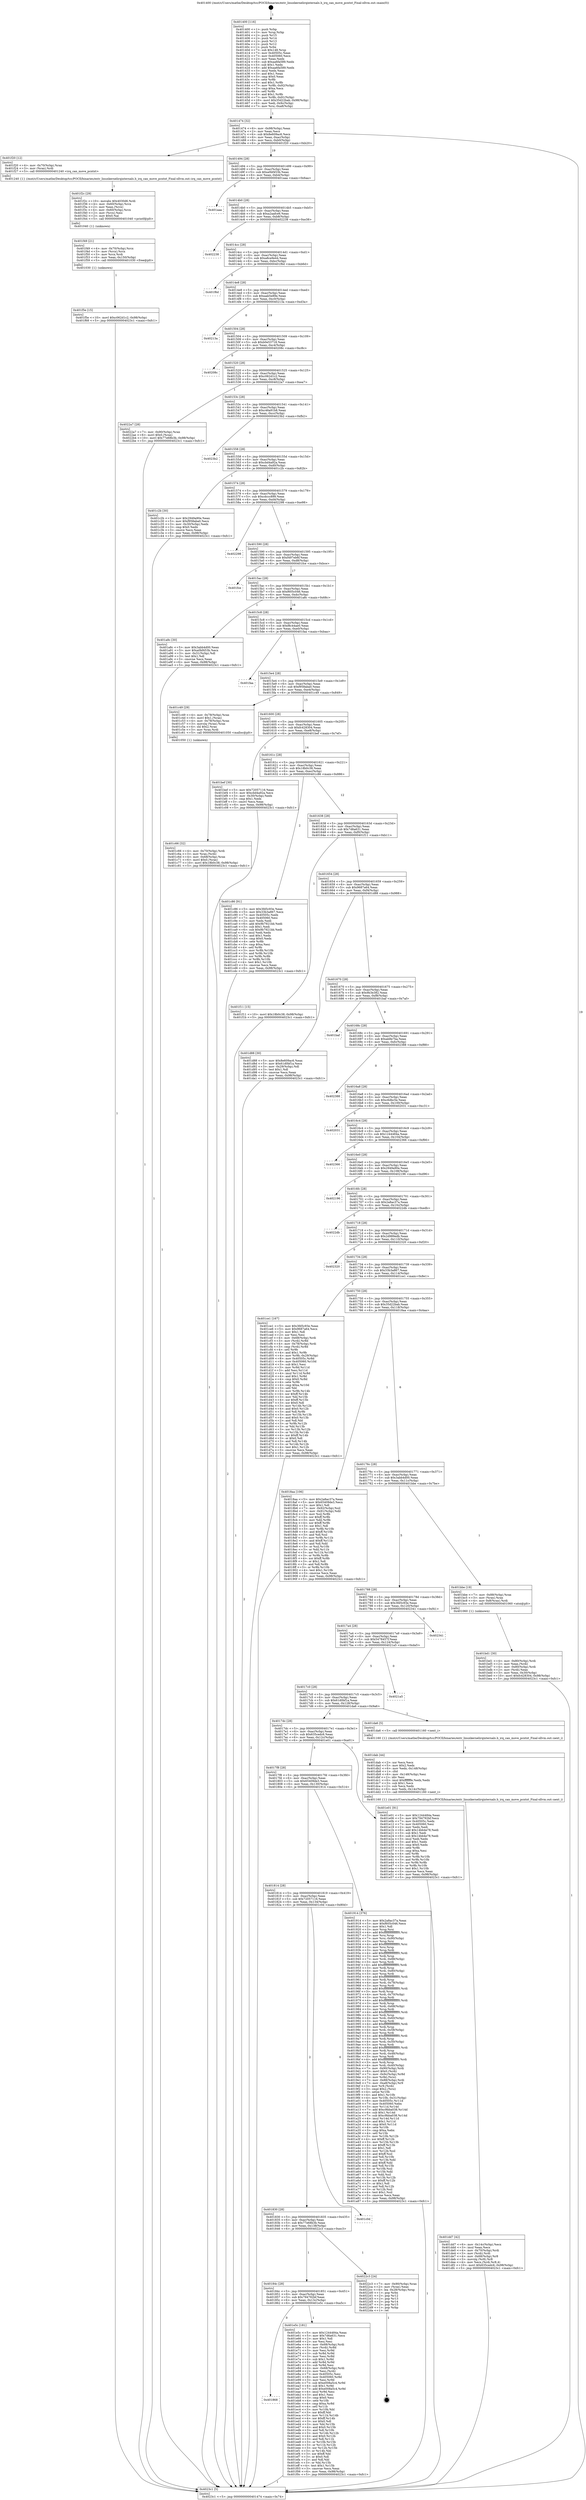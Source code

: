 digraph "0x401400" {
  label = "0x401400 (/mnt/c/Users/mathe/Desktop/tcc/POCII/binaries/extr_linuxkernelirqinternals.h_irq_can_move_pcntxt_Final-ollvm.out::main(0))"
  labelloc = "t"
  node[shape=record]

  Entry [label="",width=0.3,height=0.3,shape=circle,fillcolor=black,style=filled]
  "0x401474" [label="{
     0x401474 [32]\l
     | [instrs]\l
     &nbsp;&nbsp;0x401474 \<+6\>: mov -0x98(%rbp),%eax\l
     &nbsp;&nbsp;0x40147a \<+2\>: mov %eax,%ecx\l
     &nbsp;&nbsp;0x40147c \<+6\>: sub $0x8e609ac6,%ecx\l
     &nbsp;&nbsp;0x401482 \<+6\>: mov %eax,-0xac(%rbp)\l
     &nbsp;&nbsp;0x401488 \<+6\>: mov %ecx,-0xb0(%rbp)\l
     &nbsp;&nbsp;0x40148e \<+6\>: je 0000000000401f20 \<main+0xb20\>\l
  }"]
  "0x401f20" [label="{
     0x401f20 [12]\l
     | [instrs]\l
     &nbsp;&nbsp;0x401f20 \<+4\>: mov -0x70(%rbp),%rax\l
     &nbsp;&nbsp;0x401f24 \<+3\>: mov (%rax),%rdi\l
     &nbsp;&nbsp;0x401f27 \<+5\>: call 0000000000401240 \<irq_can_move_pcntxt\>\l
     | [calls]\l
     &nbsp;&nbsp;0x401240 \{1\} (/mnt/c/Users/mathe/Desktop/tcc/POCII/binaries/extr_linuxkernelirqinternals.h_irq_can_move_pcntxt_Final-ollvm.out::irq_can_move_pcntxt)\l
  }"]
  "0x401494" [label="{
     0x401494 [28]\l
     | [instrs]\l
     &nbsp;&nbsp;0x401494 \<+5\>: jmp 0000000000401499 \<main+0x99\>\l
     &nbsp;&nbsp;0x401499 \<+6\>: mov -0xac(%rbp),%eax\l
     &nbsp;&nbsp;0x40149f \<+5\>: sub $0xa0bf453b,%eax\l
     &nbsp;&nbsp;0x4014a4 \<+6\>: mov %eax,-0xb4(%rbp)\l
     &nbsp;&nbsp;0x4014aa \<+6\>: je 0000000000401aaa \<main+0x6aa\>\l
  }"]
  Exit [label="",width=0.3,height=0.3,shape=circle,fillcolor=black,style=filled,peripheries=2]
  "0x401aaa" [label="{
     0x401aaa\l
  }", style=dashed]
  "0x4014b0" [label="{
     0x4014b0 [28]\l
     | [instrs]\l
     &nbsp;&nbsp;0x4014b0 \<+5\>: jmp 00000000004014b5 \<main+0xb5\>\l
     &nbsp;&nbsp;0x4014b5 \<+6\>: mov -0xac(%rbp),%eax\l
     &nbsp;&nbsp;0x4014bb \<+5\>: sub $0xa2aafce6,%eax\l
     &nbsp;&nbsp;0x4014c0 \<+6\>: mov %eax,-0xb8(%rbp)\l
     &nbsp;&nbsp;0x4014c6 \<+6\>: je 0000000000402238 \<main+0xe38\>\l
  }"]
  "0x401f5e" [label="{
     0x401f5e [15]\l
     | [instrs]\l
     &nbsp;&nbsp;0x401f5e \<+10\>: movl $0xc062d1c2,-0x98(%rbp)\l
     &nbsp;&nbsp;0x401f68 \<+5\>: jmp 00000000004023c1 \<main+0xfc1\>\l
  }"]
  "0x402238" [label="{
     0x402238\l
  }", style=dashed]
  "0x4014cc" [label="{
     0x4014cc [28]\l
     | [instrs]\l
     &nbsp;&nbsp;0x4014cc \<+5\>: jmp 00000000004014d1 \<main+0xd1\>\l
     &nbsp;&nbsp;0x4014d1 \<+6\>: mov -0xac(%rbp),%eax\l
     &nbsp;&nbsp;0x4014d7 \<+5\>: sub $0xa8ce9e44,%eax\l
     &nbsp;&nbsp;0x4014dc \<+6\>: mov %eax,-0xbc(%rbp)\l
     &nbsp;&nbsp;0x4014e2 \<+6\>: je 0000000000401f6d \<main+0xb6d\>\l
  }"]
  "0x401f49" [label="{
     0x401f49 [21]\l
     | [instrs]\l
     &nbsp;&nbsp;0x401f49 \<+4\>: mov -0x70(%rbp),%rcx\l
     &nbsp;&nbsp;0x401f4d \<+3\>: mov (%rcx),%rcx\l
     &nbsp;&nbsp;0x401f50 \<+3\>: mov %rcx,%rdi\l
     &nbsp;&nbsp;0x401f53 \<+6\>: mov %eax,-0x150(%rbp)\l
     &nbsp;&nbsp;0x401f59 \<+5\>: call 0000000000401030 \<free@plt\>\l
     | [calls]\l
     &nbsp;&nbsp;0x401030 \{1\} (unknown)\l
  }"]
  "0x401f6d" [label="{
     0x401f6d\l
  }", style=dashed]
  "0x4014e8" [label="{
     0x4014e8 [28]\l
     | [instrs]\l
     &nbsp;&nbsp;0x4014e8 \<+5\>: jmp 00000000004014ed \<main+0xed\>\l
     &nbsp;&nbsp;0x4014ed \<+6\>: mov -0xac(%rbp),%eax\l
     &nbsp;&nbsp;0x4014f3 \<+5\>: sub $0xaab5e89e,%eax\l
     &nbsp;&nbsp;0x4014f8 \<+6\>: mov %eax,-0xc0(%rbp)\l
     &nbsp;&nbsp;0x4014fe \<+6\>: je 000000000040213a \<main+0xd3a\>\l
  }"]
  "0x401f2c" [label="{
     0x401f2c [29]\l
     | [instrs]\l
     &nbsp;&nbsp;0x401f2c \<+10\>: movabs $0x4030d6,%rdi\l
     &nbsp;&nbsp;0x401f36 \<+4\>: mov -0x60(%rbp),%rcx\l
     &nbsp;&nbsp;0x401f3a \<+2\>: mov %eax,(%rcx)\l
     &nbsp;&nbsp;0x401f3c \<+4\>: mov -0x60(%rbp),%rcx\l
     &nbsp;&nbsp;0x401f40 \<+2\>: mov (%rcx),%esi\l
     &nbsp;&nbsp;0x401f42 \<+2\>: mov $0x0,%al\l
     &nbsp;&nbsp;0x401f44 \<+5\>: call 0000000000401040 \<printf@plt\>\l
     | [calls]\l
     &nbsp;&nbsp;0x401040 \{1\} (unknown)\l
  }"]
  "0x40213a" [label="{
     0x40213a\l
  }", style=dashed]
  "0x401504" [label="{
     0x401504 [28]\l
     | [instrs]\l
     &nbsp;&nbsp;0x401504 \<+5\>: jmp 0000000000401509 \<main+0x109\>\l
     &nbsp;&nbsp;0x401509 \<+6\>: mov -0xac(%rbp),%eax\l
     &nbsp;&nbsp;0x40150f \<+5\>: sub $0xb0e53718,%eax\l
     &nbsp;&nbsp;0x401514 \<+6\>: mov %eax,-0xc4(%rbp)\l
     &nbsp;&nbsp;0x40151a \<+6\>: je 000000000040208c \<main+0xc8c\>\l
  }"]
  "0x401868" [label="{
     0x401868\l
  }", style=dashed]
  "0x40208c" [label="{
     0x40208c\l
  }", style=dashed]
  "0x401520" [label="{
     0x401520 [28]\l
     | [instrs]\l
     &nbsp;&nbsp;0x401520 \<+5\>: jmp 0000000000401525 \<main+0x125\>\l
     &nbsp;&nbsp;0x401525 \<+6\>: mov -0xac(%rbp),%eax\l
     &nbsp;&nbsp;0x40152b \<+5\>: sub $0xc062d1c2,%eax\l
     &nbsp;&nbsp;0x401530 \<+6\>: mov %eax,-0xc8(%rbp)\l
     &nbsp;&nbsp;0x401536 \<+6\>: je 00000000004022a7 \<main+0xea7\>\l
  }"]
  "0x401e5c" [label="{
     0x401e5c [181]\l
     | [instrs]\l
     &nbsp;&nbsp;0x401e5c \<+5\>: mov $0x1244484a,%eax\l
     &nbsp;&nbsp;0x401e61 \<+5\>: mov $0x7d6a631,%ecx\l
     &nbsp;&nbsp;0x401e66 \<+2\>: mov $0x1,%dl\l
     &nbsp;&nbsp;0x401e68 \<+2\>: xor %esi,%esi\l
     &nbsp;&nbsp;0x401e6a \<+4\>: mov -0x68(%rbp),%rdi\l
     &nbsp;&nbsp;0x401e6e \<+3\>: mov (%rdi),%r8d\l
     &nbsp;&nbsp;0x401e71 \<+3\>: mov %esi,%r9d\l
     &nbsp;&nbsp;0x401e74 \<+3\>: sub %r8d,%r9d\l
     &nbsp;&nbsp;0x401e77 \<+3\>: mov %esi,%r8d\l
     &nbsp;&nbsp;0x401e7a \<+4\>: sub $0x1,%r8d\l
     &nbsp;&nbsp;0x401e7e \<+3\>: add %r8d,%r9d\l
     &nbsp;&nbsp;0x401e81 \<+3\>: sub %r9d,%esi\l
     &nbsp;&nbsp;0x401e84 \<+4\>: mov -0x68(%rbp),%rdi\l
     &nbsp;&nbsp;0x401e88 \<+2\>: mov %esi,(%rdi)\l
     &nbsp;&nbsp;0x401e8a \<+7\>: mov 0x40505c,%esi\l
     &nbsp;&nbsp;0x401e91 \<+8\>: mov 0x405060,%r8d\l
     &nbsp;&nbsp;0x401e99 \<+3\>: mov %esi,%r9d\l
     &nbsp;&nbsp;0x401e9c \<+7\>: sub $0xe008a5c4,%r9d\l
     &nbsp;&nbsp;0x401ea3 \<+4\>: sub $0x1,%r9d\l
     &nbsp;&nbsp;0x401ea7 \<+7\>: add $0xe008a5c4,%r9d\l
     &nbsp;&nbsp;0x401eae \<+4\>: imul %r9d,%esi\l
     &nbsp;&nbsp;0x401eb2 \<+3\>: and $0x1,%esi\l
     &nbsp;&nbsp;0x401eb5 \<+3\>: cmp $0x0,%esi\l
     &nbsp;&nbsp;0x401eb8 \<+4\>: sete %r10b\l
     &nbsp;&nbsp;0x401ebc \<+4\>: cmp $0xa,%r8d\l
     &nbsp;&nbsp;0x401ec0 \<+4\>: setl %r11b\l
     &nbsp;&nbsp;0x401ec4 \<+3\>: mov %r10b,%bl\l
     &nbsp;&nbsp;0x401ec7 \<+3\>: xor $0xff,%bl\l
     &nbsp;&nbsp;0x401eca \<+3\>: mov %r11b,%r14b\l
     &nbsp;&nbsp;0x401ecd \<+4\>: xor $0xff,%r14b\l
     &nbsp;&nbsp;0x401ed1 \<+3\>: xor $0x0,%dl\l
     &nbsp;&nbsp;0x401ed4 \<+3\>: mov %bl,%r15b\l
     &nbsp;&nbsp;0x401ed7 \<+4\>: and $0x0,%r15b\l
     &nbsp;&nbsp;0x401edb \<+3\>: and %dl,%r10b\l
     &nbsp;&nbsp;0x401ede \<+3\>: mov %r14b,%r12b\l
     &nbsp;&nbsp;0x401ee1 \<+4\>: and $0x0,%r12b\l
     &nbsp;&nbsp;0x401ee5 \<+3\>: and %dl,%r11b\l
     &nbsp;&nbsp;0x401ee8 \<+3\>: or %r10b,%r15b\l
     &nbsp;&nbsp;0x401eeb \<+3\>: or %r11b,%r12b\l
     &nbsp;&nbsp;0x401eee \<+3\>: xor %r12b,%r15b\l
     &nbsp;&nbsp;0x401ef1 \<+3\>: or %r14b,%bl\l
     &nbsp;&nbsp;0x401ef4 \<+3\>: xor $0xff,%bl\l
     &nbsp;&nbsp;0x401ef7 \<+3\>: or $0x0,%dl\l
     &nbsp;&nbsp;0x401efa \<+2\>: and %dl,%bl\l
     &nbsp;&nbsp;0x401efc \<+3\>: or %bl,%r15b\l
     &nbsp;&nbsp;0x401eff \<+4\>: test $0x1,%r15b\l
     &nbsp;&nbsp;0x401f03 \<+3\>: cmovne %ecx,%eax\l
     &nbsp;&nbsp;0x401f06 \<+6\>: mov %eax,-0x98(%rbp)\l
     &nbsp;&nbsp;0x401f0c \<+5\>: jmp 00000000004023c1 \<main+0xfc1\>\l
  }"]
  "0x4022a7" [label="{
     0x4022a7 [28]\l
     | [instrs]\l
     &nbsp;&nbsp;0x4022a7 \<+7\>: mov -0x90(%rbp),%rax\l
     &nbsp;&nbsp;0x4022ae \<+6\>: movl $0x0,(%rax)\l
     &nbsp;&nbsp;0x4022b4 \<+10\>: movl $0x77e68b3b,-0x98(%rbp)\l
     &nbsp;&nbsp;0x4022be \<+5\>: jmp 00000000004023c1 \<main+0xfc1\>\l
  }"]
  "0x40153c" [label="{
     0x40153c [28]\l
     | [instrs]\l
     &nbsp;&nbsp;0x40153c \<+5\>: jmp 0000000000401541 \<main+0x141\>\l
     &nbsp;&nbsp;0x401541 \<+6\>: mov -0xac(%rbp),%eax\l
     &nbsp;&nbsp;0x401547 \<+5\>: sub $0xc46a91b8,%eax\l
     &nbsp;&nbsp;0x40154c \<+6\>: mov %eax,-0xcc(%rbp)\l
     &nbsp;&nbsp;0x401552 \<+6\>: je 00000000004023b2 \<main+0xfb2\>\l
  }"]
  "0x40184c" [label="{
     0x40184c [28]\l
     | [instrs]\l
     &nbsp;&nbsp;0x40184c \<+5\>: jmp 0000000000401851 \<main+0x451\>\l
     &nbsp;&nbsp;0x401851 \<+6\>: mov -0xac(%rbp),%eax\l
     &nbsp;&nbsp;0x401857 \<+5\>: sub $0x794792bf,%eax\l
     &nbsp;&nbsp;0x40185c \<+6\>: mov %eax,-0x13c(%rbp)\l
     &nbsp;&nbsp;0x401862 \<+6\>: je 0000000000401e5c \<main+0xa5c\>\l
  }"]
  "0x4023b2" [label="{
     0x4023b2\l
  }", style=dashed]
  "0x401558" [label="{
     0x401558 [28]\l
     | [instrs]\l
     &nbsp;&nbsp;0x401558 \<+5\>: jmp 000000000040155d \<main+0x15d\>\l
     &nbsp;&nbsp;0x40155d \<+6\>: mov -0xac(%rbp),%eax\l
     &nbsp;&nbsp;0x401563 \<+5\>: sub $0xcbd4a92a,%eax\l
     &nbsp;&nbsp;0x401568 \<+6\>: mov %eax,-0xd0(%rbp)\l
     &nbsp;&nbsp;0x40156e \<+6\>: je 0000000000401c2b \<main+0x82b\>\l
  }"]
  "0x4022c3" [label="{
     0x4022c3 [24]\l
     | [instrs]\l
     &nbsp;&nbsp;0x4022c3 \<+7\>: mov -0x90(%rbp),%rax\l
     &nbsp;&nbsp;0x4022ca \<+2\>: mov (%rax),%eax\l
     &nbsp;&nbsp;0x4022cc \<+4\>: lea -0x28(%rbp),%rsp\l
     &nbsp;&nbsp;0x4022d0 \<+1\>: pop %rbx\l
     &nbsp;&nbsp;0x4022d1 \<+2\>: pop %r12\l
     &nbsp;&nbsp;0x4022d3 \<+2\>: pop %r13\l
     &nbsp;&nbsp;0x4022d5 \<+2\>: pop %r14\l
     &nbsp;&nbsp;0x4022d7 \<+2\>: pop %r15\l
     &nbsp;&nbsp;0x4022d9 \<+1\>: pop %rbp\l
     &nbsp;&nbsp;0x4022da \<+1\>: ret\l
  }"]
  "0x401c2b" [label="{
     0x401c2b [30]\l
     | [instrs]\l
     &nbsp;&nbsp;0x401c2b \<+5\>: mov $0x2949a90e,%eax\l
     &nbsp;&nbsp;0x401c30 \<+5\>: mov $0xf958aba0,%ecx\l
     &nbsp;&nbsp;0x401c35 \<+3\>: mov -0x30(%rbp),%edx\l
     &nbsp;&nbsp;0x401c38 \<+3\>: cmp $0x0,%edx\l
     &nbsp;&nbsp;0x401c3b \<+3\>: cmove %ecx,%eax\l
     &nbsp;&nbsp;0x401c3e \<+6\>: mov %eax,-0x98(%rbp)\l
     &nbsp;&nbsp;0x401c44 \<+5\>: jmp 00000000004023c1 \<main+0xfc1\>\l
  }"]
  "0x401574" [label="{
     0x401574 [28]\l
     | [instrs]\l
     &nbsp;&nbsp;0x401574 \<+5\>: jmp 0000000000401579 \<main+0x179\>\l
     &nbsp;&nbsp;0x401579 \<+6\>: mov -0xac(%rbp),%eax\l
     &nbsp;&nbsp;0x40157f \<+5\>: sub $0xcdccc899,%eax\l
     &nbsp;&nbsp;0x401584 \<+6\>: mov %eax,-0xd4(%rbp)\l
     &nbsp;&nbsp;0x40158a \<+6\>: je 0000000000402298 \<main+0xe98\>\l
  }"]
  "0x401830" [label="{
     0x401830 [28]\l
     | [instrs]\l
     &nbsp;&nbsp;0x401830 \<+5\>: jmp 0000000000401835 \<main+0x435\>\l
     &nbsp;&nbsp;0x401835 \<+6\>: mov -0xac(%rbp),%eax\l
     &nbsp;&nbsp;0x40183b \<+5\>: sub $0x77e68b3b,%eax\l
     &nbsp;&nbsp;0x401840 \<+6\>: mov %eax,-0x138(%rbp)\l
     &nbsp;&nbsp;0x401846 \<+6\>: je 00000000004022c3 \<main+0xec3\>\l
  }"]
  "0x402298" [label="{
     0x402298\l
  }", style=dashed]
  "0x401590" [label="{
     0x401590 [28]\l
     | [instrs]\l
     &nbsp;&nbsp;0x401590 \<+5\>: jmp 0000000000401595 \<main+0x195\>\l
     &nbsp;&nbsp;0x401595 \<+6\>: mov -0xac(%rbp),%eax\l
     &nbsp;&nbsp;0x40159b \<+5\>: sub $0xf497eb6f,%eax\l
     &nbsp;&nbsp;0x4015a0 \<+6\>: mov %eax,-0xd8(%rbp)\l
     &nbsp;&nbsp;0x4015a6 \<+6\>: je 0000000000401fce \<main+0xbce\>\l
  }"]
  "0x401c0d" [label="{
     0x401c0d\l
  }", style=dashed]
  "0x401fce" [label="{
     0x401fce\l
  }", style=dashed]
  "0x4015ac" [label="{
     0x4015ac [28]\l
     | [instrs]\l
     &nbsp;&nbsp;0x4015ac \<+5\>: jmp 00000000004015b1 \<main+0x1b1\>\l
     &nbsp;&nbsp;0x4015b1 \<+6\>: mov -0xac(%rbp),%eax\l
     &nbsp;&nbsp;0x4015b7 \<+5\>: sub $0xf605c046,%eax\l
     &nbsp;&nbsp;0x4015bc \<+6\>: mov %eax,-0xdc(%rbp)\l
     &nbsp;&nbsp;0x4015c2 \<+6\>: je 0000000000401a8c \<main+0x68c\>\l
  }"]
  "0x401dd7" [label="{
     0x401dd7 [42]\l
     | [instrs]\l
     &nbsp;&nbsp;0x401dd7 \<+6\>: mov -0x14c(%rbp),%ecx\l
     &nbsp;&nbsp;0x401ddd \<+3\>: imul %eax,%ecx\l
     &nbsp;&nbsp;0x401de0 \<+4\>: mov -0x70(%rbp),%rdi\l
     &nbsp;&nbsp;0x401de4 \<+3\>: mov (%rdi),%rdi\l
     &nbsp;&nbsp;0x401de7 \<+4\>: mov -0x68(%rbp),%r8\l
     &nbsp;&nbsp;0x401deb \<+3\>: movslq (%r8),%r8\l
     &nbsp;&nbsp;0x401dee \<+4\>: mov %ecx,(%rdi,%r8,4)\l
     &nbsp;&nbsp;0x401df2 \<+10\>: movl $0x635cedc6,-0x98(%rbp)\l
     &nbsp;&nbsp;0x401dfc \<+5\>: jmp 00000000004023c1 \<main+0xfc1\>\l
  }"]
  "0x401a8c" [label="{
     0x401a8c [30]\l
     | [instrs]\l
     &nbsp;&nbsp;0x401a8c \<+5\>: mov $0x3abb4d00,%eax\l
     &nbsp;&nbsp;0x401a91 \<+5\>: mov $0xa0bf453b,%ecx\l
     &nbsp;&nbsp;0x401a96 \<+3\>: mov -0x31(%rbp),%dl\l
     &nbsp;&nbsp;0x401a99 \<+3\>: test $0x1,%dl\l
     &nbsp;&nbsp;0x401a9c \<+3\>: cmovne %ecx,%eax\l
     &nbsp;&nbsp;0x401a9f \<+6\>: mov %eax,-0x98(%rbp)\l
     &nbsp;&nbsp;0x401aa5 \<+5\>: jmp 00000000004023c1 \<main+0xfc1\>\l
  }"]
  "0x4015c8" [label="{
     0x4015c8 [28]\l
     | [instrs]\l
     &nbsp;&nbsp;0x4015c8 \<+5\>: jmp 00000000004015cd \<main+0x1cd\>\l
     &nbsp;&nbsp;0x4015cd \<+6\>: mov -0xac(%rbp),%eax\l
     &nbsp;&nbsp;0x4015d3 \<+5\>: sub $0xf8c44ae0,%eax\l
     &nbsp;&nbsp;0x4015d8 \<+6\>: mov %eax,-0xe0(%rbp)\l
     &nbsp;&nbsp;0x4015de \<+6\>: je 0000000000401faa \<main+0xbaa\>\l
  }"]
  "0x401dab" [label="{
     0x401dab [44]\l
     | [instrs]\l
     &nbsp;&nbsp;0x401dab \<+2\>: xor %ecx,%ecx\l
     &nbsp;&nbsp;0x401dad \<+5\>: mov $0x2,%edx\l
     &nbsp;&nbsp;0x401db2 \<+6\>: mov %edx,-0x148(%rbp)\l
     &nbsp;&nbsp;0x401db8 \<+1\>: cltd\l
     &nbsp;&nbsp;0x401db9 \<+6\>: mov -0x148(%rbp),%esi\l
     &nbsp;&nbsp;0x401dbf \<+2\>: idiv %esi\l
     &nbsp;&nbsp;0x401dc1 \<+6\>: imul $0xfffffffe,%edx,%edx\l
     &nbsp;&nbsp;0x401dc7 \<+3\>: sub $0x1,%ecx\l
     &nbsp;&nbsp;0x401dca \<+2\>: sub %ecx,%edx\l
     &nbsp;&nbsp;0x401dcc \<+6\>: mov %edx,-0x14c(%rbp)\l
     &nbsp;&nbsp;0x401dd2 \<+5\>: call 0000000000401160 \<next_i\>\l
     | [calls]\l
     &nbsp;&nbsp;0x401160 \{1\} (/mnt/c/Users/mathe/Desktop/tcc/POCII/binaries/extr_linuxkernelirqinternals.h_irq_can_move_pcntxt_Final-ollvm.out::next_i)\l
  }"]
  "0x401faa" [label="{
     0x401faa\l
  }", style=dashed]
  "0x4015e4" [label="{
     0x4015e4 [28]\l
     | [instrs]\l
     &nbsp;&nbsp;0x4015e4 \<+5\>: jmp 00000000004015e9 \<main+0x1e9\>\l
     &nbsp;&nbsp;0x4015e9 \<+6\>: mov -0xac(%rbp),%eax\l
     &nbsp;&nbsp;0x4015ef \<+5\>: sub $0xf958aba0,%eax\l
     &nbsp;&nbsp;0x4015f4 \<+6\>: mov %eax,-0xe4(%rbp)\l
     &nbsp;&nbsp;0x4015fa \<+6\>: je 0000000000401c49 \<main+0x849\>\l
  }"]
  "0x401c66" [label="{
     0x401c66 [32]\l
     | [instrs]\l
     &nbsp;&nbsp;0x401c66 \<+4\>: mov -0x70(%rbp),%rdi\l
     &nbsp;&nbsp;0x401c6a \<+3\>: mov %rax,(%rdi)\l
     &nbsp;&nbsp;0x401c6d \<+4\>: mov -0x68(%rbp),%rax\l
     &nbsp;&nbsp;0x401c71 \<+6\>: movl $0x0,(%rax)\l
     &nbsp;&nbsp;0x401c77 \<+10\>: movl $0x18b0c38,-0x98(%rbp)\l
     &nbsp;&nbsp;0x401c81 \<+5\>: jmp 00000000004023c1 \<main+0xfc1\>\l
  }"]
  "0x401c49" [label="{
     0x401c49 [29]\l
     | [instrs]\l
     &nbsp;&nbsp;0x401c49 \<+4\>: mov -0x78(%rbp),%rax\l
     &nbsp;&nbsp;0x401c4d \<+6\>: movl $0x1,(%rax)\l
     &nbsp;&nbsp;0x401c53 \<+4\>: mov -0x78(%rbp),%rax\l
     &nbsp;&nbsp;0x401c57 \<+3\>: movslq (%rax),%rax\l
     &nbsp;&nbsp;0x401c5a \<+4\>: shl $0x2,%rax\l
     &nbsp;&nbsp;0x401c5e \<+3\>: mov %rax,%rdi\l
     &nbsp;&nbsp;0x401c61 \<+5\>: call 0000000000401050 \<malloc@plt\>\l
     | [calls]\l
     &nbsp;&nbsp;0x401050 \{1\} (unknown)\l
  }"]
  "0x401600" [label="{
     0x401600 [28]\l
     | [instrs]\l
     &nbsp;&nbsp;0x401600 \<+5\>: jmp 0000000000401605 \<main+0x205\>\l
     &nbsp;&nbsp;0x401605 \<+6\>: mov -0xac(%rbp),%eax\l
     &nbsp;&nbsp;0x40160b \<+5\>: sub $0xfc428304,%eax\l
     &nbsp;&nbsp;0x401610 \<+6\>: mov %eax,-0xe8(%rbp)\l
     &nbsp;&nbsp;0x401616 \<+6\>: je 0000000000401bef \<main+0x7ef\>\l
  }"]
  "0x401bd1" [label="{
     0x401bd1 [30]\l
     | [instrs]\l
     &nbsp;&nbsp;0x401bd1 \<+4\>: mov -0x80(%rbp),%rdi\l
     &nbsp;&nbsp;0x401bd5 \<+2\>: mov %eax,(%rdi)\l
     &nbsp;&nbsp;0x401bd7 \<+4\>: mov -0x80(%rbp),%rdi\l
     &nbsp;&nbsp;0x401bdb \<+2\>: mov (%rdi),%eax\l
     &nbsp;&nbsp;0x401bdd \<+3\>: mov %eax,-0x30(%rbp)\l
     &nbsp;&nbsp;0x401be0 \<+10\>: movl $0xfc428304,-0x98(%rbp)\l
     &nbsp;&nbsp;0x401bea \<+5\>: jmp 00000000004023c1 \<main+0xfc1\>\l
  }"]
  "0x401bef" [label="{
     0x401bef [30]\l
     | [instrs]\l
     &nbsp;&nbsp;0x401bef \<+5\>: mov $0x72057116,%eax\l
     &nbsp;&nbsp;0x401bf4 \<+5\>: mov $0xcbd4a92a,%ecx\l
     &nbsp;&nbsp;0x401bf9 \<+3\>: mov -0x30(%rbp),%edx\l
     &nbsp;&nbsp;0x401bfc \<+3\>: cmp $0x1,%edx\l
     &nbsp;&nbsp;0x401bff \<+3\>: cmovl %ecx,%eax\l
     &nbsp;&nbsp;0x401c02 \<+6\>: mov %eax,-0x98(%rbp)\l
     &nbsp;&nbsp;0x401c08 \<+5\>: jmp 00000000004023c1 \<main+0xfc1\>\l
  }"]
  "0x40161c" [label="{
     0x40161c [28]\l
     | [instrs]\l
     &nbsp;&nbsp;0x40161c \<+5\>: jmp 0000000000401621 \<main+0x221\>\l
     &nbsp;&nbsp;0x401621 \<+6\>: mov -0xac(%rbp),%eax\l
     &nbsp;&nbsp;0x401627 \<+5\>: sub $0x18b0c38,%eax\l
     &nbsp;&nbsp;0x40162c \<+6\>: mov %eax,-0xec(%rbp)\l
     &nbsp;&nbsp;0x401632 \<+6\>: je 0000000000401c86 \<main+0x886\>\l
  }"]
  "0x401814" [label="{
     0x401814 [28]\l
     | [instrs]\l
     &nbsp;&nbsp;0x401814 \<+5\>: jmp 0000000000401819 \<main+0x419\>\l
     &nbsp;&nbsp;0x401819 \<+6\>: mov -0xac(%rbp),%eax\l
     &nbsp;&nbsp;0x40181f \<+5\>: sub $0x72057116,%eax\l
     &nbsp;&nbsp;0x401824 \<+6\>: mov %eax,-0x134(%rbp)\l
     &nbsp;&nbsp;0x40182a \<+6\>: je 0000000000401c0d \<main+0x80d\>\l
  }"]
  "0x401c86" [label="{
     0x401c86 [91]\l
     | [instrs]\l
     &nbsp;&nbsp;0x401c86 \<+5\>: mov $0x3fd5c93e,%eax\l
     &nbsp;&nbsp;0x401c8b \<+5\>: mov $0x33b3a867,%ecx\l
     &nbsp;&nbsp;0x401c90 \<+7\>: mov 0x40505c,%edx\l
     &nbsp;&nbsp;0x401c97 \<+7\>: mov 0x405060,%esi\l
     &nbsp;&nbsp;0x401c9e \<+2\>: mov %edx,%edi\l
     &nbsp;&nbsp;0x401ca0 \<+6\>: add $0x9b7921bb,%edi\l
     &nbsp;&nbsp;0x401ca6 \<+3\>: sub $0x1,%edi\l
     &nbsp;&nbsp;0x401ca9 \<+6\>: sub $0x9b7921bb,%edi\l
     &nbsp;&nbsp;0x401caf \<+3\>: imul %edi,%edx\l
     &nbsp;&nbsp;0x401cb2 \<+3\>: and $0x1,%edx\l
     &nbsp;&nbsp;0x401cb5 \<+3\>: cmp $0x0,%edx\l
     &nbsp;&nbsp;0x401cb8 \<+4\>: sete %r8b\l
     &nbsp;&nbsp;0x401cbc \<+3\>: cmp $0xa,%esi\l
     &nbsp;&nbsp;0x401cbf \<+4\>: setl %r9b\l
     &nbsp;&nbsp;0x401cc3 \<+3\>: mov %r8b,%r10b\l
     &nbsp;&nbsp;0x401cc6 \<+3\>: and %r9b,%r10b\l
     &nbsp;&nbsp;0x401cc9 \<+3\>: xor %r9b,%r8b\l
     &nbsp;&nbsp;0x401ccc \<+3\>: or %r8b,%r10b\l
     &nbsp;&nbsp;0x401ccf \<+4\>: test $0x1,%r10b\l
     &nbsp;&nbsp;0x401cd3 \<+3\>: cmovne %ecx,%eax\l
     &nbsp;&nbsp;0x401cd6 \<+6\>: mov %eax,-0x98(%rbp)\l
     &nbsp;&nbsp;0x401cdc \<+5\>: jmp 00000000004023c1 \<main+0xfc1\>\l
  }"]
  "0x401638" [label="{
     0x401638 [28]\l
     | [instrs]\l
     &nbsp;&nbsp;0x401638 \<+5\>: jmp 000000000040163d \<main+0x23d\>\l
     &nbsp;&nbsp;0x40163d \<+6\>: mov -0xac(%rbp),%eax\l
     &nbsp;&nbsp;0x401643 \<+5\>: sub $0x7d6a631,%eax\l
     &nbsp;&nbsp;0x401648 \<+6\>: mov %eax,-0xf0(%rbp)\l
     &nbsp;&nbsp;0x40164e \<+6\>: je 0000000000401f11 \<main+0xb11\>\l
  }"]
  "0x401914" [label="{
     0x401914 [376]\l
     | [instrs]\l
     &nbsp;&nbsp;0x401914 \<+5\>: mov $0x2a8ac37a,%eax\l
     &nbsp;&nbsp;0x401919 \<+5\>: mov $0xf605c046,%ecx\l
     &nbsp;&nbsp;0x40191e \<+2\>: mov $0x1,%dl\l
     &nbsp;&nbsp;0x401920 \<+3\>: mov %rsp,%rsi\l
     &nbsp;&nbsp;0x401923 \<+4\>: add $0xfffffffffffffff0,%rsi\l
     &nbsp;&nbsp;0x401927 \<+3\>: mov %rsi,%rsp\l
     &nbsp;&nbsp;0x40192a \<+7\>: mov %rsi,-0x90(%rbp)\l
     &nbsp;&nbsp;0x401931 \<+3\>: mov %rsp,%rsi\l
     &nbsp;&nbsp;0x401934 \<+4\>: add $0xfffffffffffffff0,%rsi\l
     &nbsp;&nbsp;0x401938 \<+3\>: mov %rsi,%rsp\l
     &nbsp;&nbsp;0x40193b \<+3\>: mov %rsp,%rdi\l
     &nbsp;&nbsp;0x40193e \<+4\>: add $0xfffffffffffffff0,%rdi\l
     &nbsp;&nbsp;0x401942 \<+3\>: mov %rdi,%rsp\l
     &nbsp;&nbsp;0x401945 \<+7\>: mov %rdi,-0x88(%rbp)\l
     &nbsp;&nbsp;0x40194c \<+3\>: mov %rsp,%rdi\l
     &nbsp;&nbsp;0x40194f \<+4\>: add $0xfffffffffffffff0,%rdi\l
     &nbsp;&nbsp;0x401953 \<+3\>: mov %rdi,%rsp\l
     &nbsp;&nbsp;0x401956 \<+4\>: mov %rdi,-0x80(%rbp)\l
     &nbsp;&nbsp;0x40195a \<+3\>: mov %rsp,%rdi\l
     &nbsp;&nbsp;0x40195d \<+4\>: add $0xfffffffffffffff0,%rdi\l
     &nbsp;&nbsp;0x401961 \<+3\>: mov %rdi,%rsp\l
     &nbsp;&nbsp;0x401964 \<+4\>: mov %rdi,-0x78(%rbp)\l
     &nbsp;&nbsp;0x401968 \<+3\>: mov %rsp,%rdi\l
     &nbsp;&nbsp;0x40196b \<+4\>: add $0xfffffffffffffff0,%rdi\l
     &nbsp;&nbsp;0x40196f \<+3\>: mov %rdi,%rsp\l
     &nbsp;&nbsp;0x401972 \<+4\>: mov %rdi,-0x70(%rbp)\l
     &nbsp;&nbsp;0x401976 \<+3\>: mov %rsp,%rdi\l
     &nbsp;&nbsp;0x401979 \<+4\>: add $0xfffffffffffffff0,%rdi\l
     &nbsp;&nbsp;0x40197d \<+3\>: mov %rdi,%rsp\l
     &nbsp;&nbsp;0x401980 \<+4\>: mov %rdi,-0x68(%rbp)\l
     &nbsp;&nbsp;0x401984 \<+3\>: mov %rsp,%rdi\l
     &nbsp;&nbsp;0x401987 \<+4\>: add $0xfffffffffffffff0,%rdi\l
     &nbsp;&nbsp;0x40198b \<+3\>: mov %rdi,%rsp\l
     &nbsp;&nbsp;0x40198e \<+4\>: mov %rdi,-0x60(%rbp)\l
     &nbsp;&nbsp;0x401992 \<+3\>: mov %rsp,%rdi\l
     &nbsp;&nbsp;0x401995 \<+4\>: add $0xfffffffffffffff0,%rdi\l
     &nbsp;&nbsp;0x401999 \<+3\>: mov %rdi,%rsp\l
     &nbsp;&nbsp;0x40199c \<+4\>: mov %rdi,-0x58(%rbp)\l
     &nbsp;&nbsp;0x4019a0 \<+3\>: mov %rsp,%rdi\l
     &nbsp;&nbsp;0x4019a3 \<+4\>: add $0xfffffffffffffff0,%rdi\l
     &nbsp;&nbsp;0x4019a7 \<+3\>: mov %rdi,%rsp\l
     &nbsp;&nbsp;0x4019aa \<+4\>: mov %rdi,-0x50(%rbp)\l
     &nbsp;&nbsp;0x4019ae \<+3\>: mov %rsp,%rdi\l
     &nbsp;&nbsp;0x4019b1 \<+4\>: add $0xfffffffffffffff0,%rdi\l
     &nbsp;&nbsp;0x4019b5 \<+3\>: mov %rdi,%rsp\l
     &nbsp;&nbsp;0x4019b8 \<+4\>: mov %rdi,-0x48(%rbp)\l
     &nbsp;&nbsp;0x4019bc \<+3\>: mov %rsp,%rdi\l
     &nbsp;&nbsp;0x4019bf \<+4\>: add $0xfffffffffffffff0,%rdi\l
     &nbsp;&nbsp;0x4019c3 \<+3\>: mov %rdi,%rsp\l
     &nbsp;&nbsp;0x4019c6 \<+4\>: mov %rdi,-0x40(%rbp)\l
     &nbsp;&nbsp;0x4019ca \<+7\>: mov -0x90(%rbp),%rdi\l
     &nbsp;&nbsp;0x4019d1 \<+6\>: movl $0x0,(%rdi)\l
     &nbsp;&nbsp;0x4019d7 \<+7\>: mov -0x9c(%rbp),%r8d\l
     &nbsp;&nbsp;0x4019de \<+3\>: mov %r8d,(%rsi)\l
     &nbsp;&nbsp;0x4019e1 \<+7\>: mov -0x88(%rbp),%rdi\l
     &nbsp;&nbsp;0x4019e8 \<+7\>: mov -0xa8(%rbp),%r9\l
     &nbsp;&nbsp;0x4019ef \<+3\>: mov %r9,(%rdi)\l
     &nbsp;&nbsp;0x4019f2 \<+3\>: cmpl $0x2,(%rsi)\l
     &nbsp;&nbsp;0x4019f5 \<+4\>: setne %r10b\l
     &nbsp;&nbsp;0x4019f9 \<+4\>: and $0x1,%r10b\l
     &nbsp;&nbsp;0x4019fd \<+4\>: mov %r10b,-0x31(%rbp)\l
     &nbsp;&nbsp;0x401a01 \<+8\>: mov 0x40505c,%r11d\l
     &nbsp;&nbsp;0x401a09 \<+7\>: mov 0x405060,%ebx\l
     &nbsp;&nbsp;0x401a10 \<+3\>: mov %r11d,%r14d\l
     &nbsp;&nbsp;0x401a13 \<+7\>: add $0xc9bba038,%r14d\l
     &nbsp;&nbsp;0x401a1a \<+4\>: sub $0x1,%r14d\l
     &nbsp;&nbsp;0x401a1e \<+7\>: sub $0xc9bba038,%r14d\l
     &nbsp;&nbsp;0x401a25 \<+4\>: imul %r14d,%r11d\l
     &nbsp;&nbsp;0x401a29 \<+4\>: and $0x1,%r11d\l
     &nbsp;&nbsp;0x401a2d \<+4\>: cmp $0x0,%r11d\l
     &nbsp;&nbsp;0x401a31 \<+4\>: sete %r10b\l
     &nbsp;&nbsp;0x401a35 \<+3\>: cmp $0xa,%ebx\l
     &nbsp;&nbsp;0x401a38 \<+4\>: setl %r15b\l
     &nbsp;&nbsp;0x401a3c \<+3\>: mov %r10b,%r12b\l
     &nbsp;&nbsp;0x401a3f \<+4\>: xor $0xff,%r12b\l
     &nbsp;&nbsp;0x401a43 \<+3\>: mov %r15b,%r13b\l
     &nbsp;&nbsp;0x401a46 \<+4\>: xor $0xff,%r13b\l
     &nbsp;&nbsp;0x401a4a \<+3\>: xor $0x1,%dl\l
     &nbsp;&nbsp;0x401a4d \<+3\>: mov %r12b,%sil\l
     &nbsp;&nbsp;0x401a50 \<+4\>: and $0xff,%sil\l
     &nbsp;&nbsp;0x401a54 \<+3\>: and %dl,%r10b\l
     &nbsp;&nbsp;0x401a57 \<+3\>: mov %r13b,%dil\l
     &nbsp;&nbsp;0x401a5a \<+4\>: and $0xff,%dil\l
     &nbsp;&nbsp;0x401a5e \<+3\>: and %dl,%r15b\l
     &nbsp;&nbsp;0x401a61 \<+3\>: or %r10b,%sil\l
     &nbsp;&nbsp;0x401a64 \<+3\>: or %r15b,%dil\l
     &nbsp;&nbsp;0x401a67 \<+3\>: xor %dil,%sil\l
     &nbsp;&nbsp;0x401a6a \<+3\>: or %r13b,%r12b\l
     &nbsp;&nbsp;0x401a6d \<+4\>: xor $0xff,%r12b\l
     &nbsp;&nbsp;0x401a71 \<+3\>: or $0x1,%dl\l
     &nbsp;&nbsp;0x401a74 \<+3\>: and %dl,%r12b\l
     &nbsp;&nbsp;0x401a77 \<+3\>: or %r12b,%sil\l
     &nbsp;&nbsp;0x401a7a \<+4\>: test $0x1,%sil\l
     &nbsp;&nbsp;0x401a7e \<+3\>: cmovne %ecx,%eax\l
     &nbsp;&nbsp;0x401a81 \<+6\>: mov %eax,-0x98(%rbp)\l
     &nbsp;&nbsp;0x401a87 \<+5\>: jmp 00000000004023c1 \<main+0xfc1\>\l
  }"]
  "0x401f11" [label="{
     0x401f11 [15]\l
     | [instrs]\l
     &nbsp;&nbsp;0x401f11 \<+10\>: movl $0x18b0c38,-0x98(%rbp)\l
     &nbsp;&nbsp;0x401f1b \<+5\>: jmp 00000000004023c1 \<main+0xfc1\>\l
  }"]
  "0x401654" [label="{
     0x401654 [28]\l
     | [instrs]\l
     &nbsp;&nbsp;0x401654 \<+5\>: jmp 0000000000401659 \<main+0x259\>\l
     &nbsp;&nbsp;0x401659 \<+6\>: mov -0xac(%rbp),%eax\l
     &nbsp;&nbsp;0x40165f \<+5\>: sub $0x9687a64,%eax\l
     &nbsp;&nbsp;0x401664 \<+6\>: mov %eax,-0xf4(%rbp)\l
     &nbsp;&nbsp;0x40166a \<+6\>: je 0000000000401d88 \<main+0x988\>\l
  }"]
  "0x4017f8" [label="{
     0x4017f8 [28]\l
     | [instrs]\l
     &nbsp;&nbsp;0x4017f8 \<+5\>: jmp 00000000004017fd \<main+0x3fd\>\l
     &nbsp;&nbsp;0x4017fd \<+6\>: mov -0xac(%rbp),%eax\l
     &nbsp;&nbsp;0x401803 \<+5\>: sub $0x65409de3,%eax\l
     &nbsp;&nbsp;0x401808 \<+6\>: mov %eax,-0x130(%rbp)\l
     &nbsp;&nbsp;0x40180e \<+6\>: je 0000000000401914 \<main+0x514\>\l
  }"]
  "0x401d88" [label="{
     0x401d88 [30]\l
     | [instrs]\l
     &nbsp;&nbsp;0x401d88 \<+5\>: mov $0x8e609ac6,%eax\l
     &nbsp;&nbsp;0x401d8d \<+5\>: mov $0x61d0bf1a,%ecx\l
     &nbsp;&nbsp;0x401d92 \<+3\>: mov -0x29(%rbp),%dl\l
     &nbsp;&nbsp;0x401d95 \<+3\>: test $0x1,%dl\l
     &nbsp;&nbsp;0x401d98 \<+3\>: cmovne %ecx,%eax\l
     &nbsp;&nbsp;0x401d9b \<+6\>: mov %eax,-0x98(%rbp)\l
     &nbsp;&nbsp;0x401da1 \<+5\>: jmp 00000000004023c1 \<main+0xfc1\>\l
  }"]
  "0x401670" [label="{
     0x401670 [28]\l
     | [instrs]\l
     &nbsp;&nbsp;0x401670 \<+5\>: jmp 0000000000401675 \<main+0x275\>\l
     &nbsp;&nbsp;0x401675 \<+6\>: mov -0xac(%rbp),%eax\l
     &nbsp;&nbsp;0x40167b \<+5\>: sub $0x9b3e382,%eax\l
     &nbsp;&nbsp;0x401680 \<+6\>: mov %eax,-0xf8(%rbp)\l
     &nbsp;&nbsp;0x401686 \<+6\>: je 0000000000401baf \<main+0x7af\>\l
  }"]
  "0x401e01" [label="{
     0x401e01 [91]\l
     | [instrs]\l
     &nbsp;&nbsp;0x401e01 \<+5\>: mov $0x1244484a,%eax\l
     &nbsp;&nbsp;0x401e06 \<+5\>: mov $0x794792bf,%ecx\l
     &nbsp;&nbsp;0x401e0b \<+7\>: mov 0x40505c,%edx\l
     &nbsp;&nbsp;0x401e12 \<+7\>: mov 0x405060,%esi\l
     &nbsp;&nbsp;0x401e19 \<+2\>: mov %edx,%edi\l
     &nbsp;&nbsp;0x401e1b \<+6\>: add $0x14bb4e78,%edi\l
     &nbsp;&nbsp;0x401e21 \<+3\>: sub $0x1,%edi\l
     &nbsp;&nbsp;0x401e24 \<+6\>: sub $0x14bb4e78,%edi\l
     &nbsp;&nbsp;0x401e2a \<+3\>: imul %edi,%edx\l
     &nbsp;&nbsp;0x401e2d \<+3\>: and $0x1,%edx\l
     &nbsp;&nbsp;0x401e30 \<+3\>: cmp $0x0,%edx\l
     &nbsp;&nbsp;0x401e33 \<+4\>: sete %r8b\l
     &nbsp;&nbsp;0x401e37 \<+3\>: cmp $0xa,%esi\l
     &nbsp;&nbsp;0x401e3a \<+4\>: setl %r9b\l
     &nbsp;&nbsp;0x401e3e \<+3\>: mov %r8b,%r10b\l
     &nbsp;&nbsp;0x401e41 \<+3\>: and %r9b,%r10b\l
     &nbsp;&nbsp;0x401e44 \<+3\>: xor %r9b,%r8b\l
     &nbsp;&nbsp;0x401e47 \<+3\>: or %r8b,%r10b\l
     &nbsp;&nbsp;0x401e4a \<+4\>: test $0x1,%r10b\l
     &nbsp;&nbsp;0x401e4e \<+3\>: cmovne %ecx,%eax\l
     &nbsp;&nbsp;0x401e51 \<+6\>: mov %eax,-0x98(%rbp)\l
     &nbsp;&nbsp;0x401e57 \<+5\>: jmp 00000000004023c1 \<main+0xfc1\>\l
  }"]
  "0x401baf" [label="{
     0x401baf\l
  }", style=dashed]
  "0x40168c" [label="{
     0x40168c [28]\l
     | [instrs]\l
     &nbsp;&nbsp;0x40168c \<+5\>: jmp 0000000000401691 \<main+0x291\>\l
     &nbsp;&nbsp;0x401691 \<+6\>: mov -0xac(%rbp),%eax\l
     &nbsp;&nbsp;0x401697 \<+5\>: sub $0xab8e7ba,%eax\l
     &nbsp;&nbsp;0x40169c \<+6\>: mov %eax,-0xfc(%rbp)\l
     &nbsp;&nbsp;0x4016a2 \<+6\>: je 0000000000402388 \<main+0xf88\>\l
  }"]
  "0x4017dc" [label="{
     0x4017dc [28]\l
     | [instrs]\l
     &nbsp;&nbsp;0x4017dc \<+5\>: jmp 00000000004017e1 \<main+0x3e1\>\l
     &nbsp;&nbsp;0x4017e1 \<+6\>: mov -0xac(%rbp),%eax\l
     &nbsp;&nbsp;0x4017e7 \<+5\>: sub $0x635cedc6,%eax\l
     &nbsp;&nbsp;0x4017ec \<+6\>: mov %eax,-0x12c(%rbp)\l
     &nbsp;&nbsp;0x4017f2 \<+6\>: je 0000000000401e01 \<main+0xa01\>\l
  }"]
  "0x402388" [label="{
     0x402388\l
  }", style=dashed]
  "0x4016a8" [label="{
     0x4016a8 [28]\l
     | [instrs]\l
     &nbsp;&nbsp;0x4016a8 \<+5\>: jmp 00000000004016ad \<main+0x2ad\>\l
     &nbsp;&nbsp;0x4016ad \<+6\>: mov -0xac(%rbp),%eax\l
     &nbsp;&nbsp;0x4016b3 \<+5\>: sub $0xc6dbc5e,%eax\l
     &nbsp;&nbsp;0x4016b8 \<+6\>: mov %eax,-0x100(%rbp)\l
     &nbsp;&nbsp;0x4016be \<+6\>: je 0000000000402031 \<main+0xc31\>\l
  }"]
  "0x401da6" [label="{
     0x401da6 [5]\l
     | [instrs]\l
     &nbsp;&nbsp;0x401da6 \<+5\>: call 0000000000401160 \<next_i\>\l
     | [calls]\l
     &nbsp;&nbsp;0x401160 \{1\} (/mnt/c/Users/mathe/Desktop/tcc/POCII/binaries/extr_linuxkernelirqinternals.h_irq_can_move_pcntxt_Final-ollvm.out::next_i)\l
  }"]
  "0x402031" [label="{
     0x402031\l
  }", style=dashed]
  "0x4016c4" [label="{
     0x4016c4 [28]\l
     | [instrs]\l
     &nbsp;&nbsp;0x4016c4 \<+5\>: jmp 00000000004016c9 \<main+0x2c9\>\l
     &nbsp;&nbsp;0x4016c9 \<+6\>: mov -0xac(%rbp),%eax\l
     &nbsp;&nbsp;0x4016cf \<+5\>: sub $0x1244484a,%eax\l
     &nbsp;&nbsp;0x4016d4 \<+6\>: mov %eax,-0x104(%rbp)\l
     &nbsp;&nbsp;0x4016da \<+6\>: je 0000000000402366 \<main+0xf66\>\l
  }"]
  "0x4017c0" [label="{
     0x4017c0 [28]\l
     | [instrs]\l
     &nbsp;&nbsp;0x4017c0 \<+5\>: jmp 00000000004017c5 \<main+0x3c5\>\l
     &nbsp;&nbsp;0x4017c5 \<+6\>: mov -0xac(%rbp),%eax\l
     &nbsp;&nbsp;0x4017cb \<+5\>: sub $0x61d0bf1a,%eax\l
     &nbsp;&nbsp;0x4017d0 \<+6\>: mov %eax,-0x128(%rbp)\l
     &nbsp;&nbsp;0x4017d6 \<+6\>: je 0000000000401da6 \<main+0x9a6\>\l
  }"]
  "0x402366" [label="{
     0x402366\l
  }", style=dashed]
  "0x4016e0" [label="{
     0x4016e0 [28]\l
     | [instrs]\l
     &nbsp;&nbsp;0x4016e0 \<+5\>: jmp 00000000004016e5 \<main+0x2e5\>\l
     &nbsp;&nbsp;0x4016e5 \<+6\>: mov -0xac(%rbp),%eax\l
     &nbsp;&nbsp;0x4016eb \<+5\>: sub $0x2949a90e,%eax\l
     &nbsp;&nbsp;0x4016f0 \<+6\>: mov %eax,-0x108(%rbp)\l
     &nbsp;&nbsp;0x4016f6 \<+6\>: je 0000000000402196 \<main+0xd96\>\l
  }"]
  "0x4021a5" [label="{
     0x4021a5\l
  }", style=dashed]
  "0x402196" [label="{
     0x402196\l
  }", style=dashed]
  "0x4016fc" [label="{
     0x4016fc [28]\l
     | [instrs]\l
     &nbsp;&nbsp;0x4016fc \<+5\>: jmp 0000000000401701 \<main+0x301\>\l
     &nbsp;&nbsp;0x401701 \<+6\>: mov -0xac(%rbp),%eax\l
     &nbsp;&nbsp;0x401707 \<+5\>: sub $0x2a8ac37a,%eax\l
     &nbsp;&nbsp;0x40170c \<+6\>: mov %eax,-0x10c(%rbp)\l
     &nbsp;&nbsp;0x401712 \<+6\>: je 00000000004022db \<main+0xedb\>\l
  }"]
  "0x4017a4" [label="{
     0x4017a4 [28]\l
     | [instrs]\l
     &nbsp;&nbsp;0x4017a4 \<+5\>: jmp 00000000004017a9 \<main+0x3a9\>\l
     &nbsp;&nbsp;0x4017a9 \<+6\>: mov -0xac(%rbp),%eax\l
     &nbsp;&nbsp;0x4017af \<+5\>: sub $0x5478457f,%eax\l
     &nbsp;&nbsp;0x4017b4 \<+6\>: mov %eax,-0x124(%rbp)\l
     &nbsp;&nbsp;0x4017ba \<+6\>: je 00000000004021a5 \<main+0xda5\>\l
  }"]
  "0x4022db" [label="{
     0x4022db\l
  }", style=dashed]
  "0x401718" [label="{
     0x401718 [28]\l
     | [instrs]\l
     &nbsp;&nbsp;0x401718 \<+5\>: jmp 000000000040171d \<main+0x31d\>\l
     &nbsp;&nbsp;0x40171d \<+6\>: mov -0xac(%rbp),%eax\l
     &nbsp;&nbsp;0x401723 \<+5\>: sub $0x2d989edb,%eax\l
     &nbsp;&nbsp;0x401728 \<+6\>: mov %eax,-0x110(%rbp)\l
     &nbsp;&nbsp;0x40172e \<+6\>: je 0000000000402320 \<main+0xf20\>\l
  }"]
  "0x402341" [label="{
     0x402341\l
  }", style=dashed]
  "0x402320" [label="{
     0x402320\l
  }", style=dashed]
  "0x401734" [label="{
     0x401734 [28]\l
     | [instrs]\l
     &nbsp;&nbsp;0x401734 \<+5\>: jmp 0000000000401739 \<main+0x339\>\l
     &nbsp;&nbsp;0x401739 \<+6\>: mov -0xac(%rbp),%eax\l
     &nbsp;&nbsp;0x40173f \<+5\>: sub $0x33b3a867,%eax\l
     &nbsp;&nbsp;0x401744 \<+6\>: mov %eax,-0x114(%rbp)\l
     &nbsp;&nbsp;0x40174a \<+6\>: je 0000000000401ce1 \<main+0x8e1\>\l
  }"]
  "0x401788" [label="{
     0x401788 [28]\l
     | [instrs]\l
     &nbsp;&nbsp;0x401788 \<+5\>: jmp 000000000040178d \<main+0x38d\>\l
     &nbsp;&nbsp;0x40178d \<+6\>: mov -0xac(%rbp),%eax\l
     &nbsp;&nbsp;0x401793 \<+5\>: sub $0x3fd5c93e,%eax\l
     &nbsp;&nbsp;0x401798 \<+6\>: mov %eax,-0x120(%rbp)\l
     &nbsp;&nbsp;0x40179e \<+6\>: je 0000000000402341 \<main+0xf41\>\l
  }"]
  "0x401ce1" [label="{
     0x401ce1 [167]\l
     | [instrs]\l
     &nbsp;&nbsp;0x401ce1 \<+5\>: mov $0x3fd5c93e,%eax\l
     &nbsp;&nbsp;0x401ce6 \<+5\>: mov $0x9687a64,%ecx\l
     &nbsp;&nbsp;0x401ceb \<+2\>: mov $0x1,%dl\l
     &nbsp;&nbsp;0x401ced \<+2\>: xor %esi,%esi\l
     &nbsp;&nbsp;0x401cef \<+4\>: mov -0x68(%rbp),%rdi\l
     &nbsp;&nbsp;0x401cf3 \<+3\>: mov (%rdi),%r8d\l
     &nbsp;&nbsp;0x401cf6 \<+4\>: mov -0x78(%rbp),%rdi\l
     &nbsp;&nbsp;0x401cfa \<+3\>: cmp (%rdi),%r8d\l
     &nbsp;&nbsp;0x401cfd \<+4\>: setl %r9b\l
     &nbsp;&nbsp;0x401d01 \<+4\>: and $0x1,%r9b\l
     &nbsp;&nbsp;0x401d05 \<+4\>: mov %r9b,-0x29(%rbp)\l
     &nbsp;&nbsp;0x401d09 \<+8\>: mov 0x40505c,%r8d\l
     &nbsp;&nbsp;0x401d11 \<+8\>: mov 0x405060,%r10d\l
     &nbsp;&nbsp;0x401d19 \<+3\>: sub $0x1,%esi\l
     &nbsp;&nbsp;0x401d1c \<+3\>: mov %r8d,%r11d\l
     &nbsp;&nbsp;0x401d1f \<+3\>: add %esi,%r11d\l
     &nbsp;&nbsp;0x401d22 \<+4\>: imul %r11d,%r8d\l
     &nbsp;&nbsp;0x401d26 \<+4\>: and $0x1,%r8d\l
     &nbsp;&nbsp;0x401d2a \<+4\>: cmp $0x0,%r8d\l
     &nbsp;&nbsp;0x401d2e \<+4\>: sete %r9b\l
     &nbsp;&nbsp;0x401d32 \<+4\>: cmp $0xa,%r10d\l
     &nbsp;&nbsp;0x401d36 \<+3\>: setl %bl\l
     &nbsp;&nbsp;0x401d39 \<+3\>: mov %r9b,%r14b\l
     &nbsp;&nbsp;0x401d3c \<+4\>: xor $0xff,%r14b\l
     &nbsp;&nbsp;0x401d40 \<+3\>: mov %bl,%r15b\l
     &nbsp;&nbsp;0x401d43 \<+4\>: xor $0xff,%r15b\l
     &nbsp;&nbsp;0x401d47 \<+3\>: xor $0x0,%dl\l
     &nbsp;&nbsp;0x401d4a \<+3\>: mov %r14b,%r12b\l
     &nbsp;&nbsp;0x401d4d \<+4\>: and $0x0,%r12b\l
     &nbsp;&nbsp;0x401d51 \<+3\>: and %dl,%r9b\l
     &nbsp;&nbsp;0x401d54 \<+3\>: mov %r15b,%r13b\l
     &nbsp;&nbsp;0x401d57 \<+4\>: and $0x0,%r13b\l
     &nbsp;&nbsp;0x401d5b \<+2\>: and %dl,%bl\l
     &nbsp;&nbsp;0x401d5d \<+3\>: or %r9b,%r12b\l
     &nbsp;&nbsp;0x401d60 \<+3\>: or %bl,%r13b\l
     &nbsp;&nbsp;0x401d63 \<+3\>: xor %r13b,%r12b\l
     &nbsp;&nbsp;0x401d66 \<+3\>: or %r15b,%r14b\l
     &nbsp;&nbsp;0x401d69 \<+4\>: xor $0xff,%r14b\l
     &nbsp;&nbsp;0x401d6d \<+3\>: or $0x0,%dl\l
     &nbsp;&nbsp;0x401d70 \<+3\>: and %dl,%r14b\l
     &nbsp;&nbsp;0x401d73 \<+3\>: or %r14b,%r12b\l
     &nbsp;&nbsp;0x401d76 \<+4\>: test $0x1,%r12b\l
     &nbsp;&nbsp;0x401d7a \<+3\>: cmovne %ecx,%eax\l
     &nbsp;&nbsp;0x401d7d \<+6\>: mov %eax,-0x98(%rbp)\l
     &nbsp;&nbsp;0x401d83 \<+5\>: jmp 00000000004023c1 \<main+0xfc1\>\l
  }"]
  "0x401750" [label="{
     0x401750 [28]\l
     | [instrs]\l
     &nbsp;&nbsp;0x401750 \<+5\>: jmp 0000000000401755 \<main+0x355\>\l
     &nbsp;&nbsp;0x401755 \<+6\>: mov -0xac(%rbp),%eax\l
     &nbsp;&nbsp;0x40175b \<+5\>: sub $0x35d22bab,%eax\l
     &nbsp;&nbsp;0x401760 \<+6\>: mov %eax,-0x118(%rbp)\l
     &nbsp;&nbsp;0x401766 \<+6\>: je 00000000004018aa \<main+0x4aa\>\l
  }"]
  "0x401bbe" [label="{
     0x401bbe [19]\l
     | [instrs]\l
     &nbsp;&nbsp;0x401bbe \<+7\>: mov -0x88(%rbp),%rax\l
     &nbsp;&nbsp;0x401bc5 \<+3\>: mov (%rax),%rax\l
     &nbsp;&nbsp;0x401bc8 \<+4\>: mov 0x8(%rax),%rdi\l
     &nbsp;&nbsp;0x401bcc \<+5\>: call 0000000000401060 \<atoi@plt\>\l
     | [calls]\l
     &nbsp;&nbsp;0x401060 \{1\} (unknown)\l
  }"]
  "0x4018aa" [label="{
     0x4018aa [106]\l
     | [instrs]\l
     &nbsp;&nbsp;0x4018aa \<+5\>: mov $0x2a8ac37a,%eax\l
     &nbsp;&nbsp;0x4018af \<+5\>: mov $0x65409de3,%ecx\l
     &nbsp;&nbsp;0x4018b4 \<+2\>: mov $0x1,%dl\l
     &nbsp;&nbsp;0x4018b6 \<+7\>: mov -0x92(%rbp),%sil\l
     &nbsp;&nbsp;0x4018bd \<+7\>: mov -0x91(%rbp),%dil\l
     &nbsp;&nbsp;0x4018c4 \<+3\>: mov %sil,%r8b\l
     &nbsp;&nbsp;0x4018c7 \<+4\>: xor $0xff,%r8b\l
     &nbsp;&nbsp;0x4018cb \<+3\>: mov %dil,%r9b\l
     &nbsp;&nbsp;0x4018ce \<+4\>: xor $0xff,%r9b\l
     &nbsp;&nbsp;0x4018d2 \<+3\>: xor $0x1,%dl\l
     &nbsp;&nbsp;0x4018d5 \<+3\>: mov %r8b,%r10b\l
     &nbsp;&nbsp;0x4018d8 \<+4\>: and $0xff,%r10b\l
     &nbsp;&nbsp;0x4018dc \<+3\>: and %dl,%sil\l
     &nbsp;&nbsp;0x4018df \<+3\>: mov %r9b,%r11b\l
     &nbsp;&nbsp;0x4018e2 \<+4\>: and $0xff,%r11b\l
     &nbsp;&nbsp;0x4018e6 \<+3\>: and %dl,%dil\l
     &nbsp;&nbsp;0x4018e9 \<+3\>: or %sil,%r10b\l
     &nbsp;&nbsp;0x4018ec \<+3\>: or %dil,%r11b\l
     &nbsp;&nbsp;0x4018ef \<+3\>: xor %r11b,%r10b\l
     &nbsp;&nbsp;0x4018f2 \<+3\>: or %r9b,%r8b\l
     &nbsp;&nbsp;0x4018f5 \<+4\>: xor $0xff,%r8b\l
     &nbsp;&nbsp;0x4018f9 \<+3\>: or $0x1,%dl\l
     &nbsp;&nbsp;0x4018fc \<+3\>: and %dl,%r8b\l
     &nbsp;&nbsp;0x4018ff \<+3\>: or %r8b,%r10b\l
     &nbsp;&nbsp;0x401902 \<+4\>: test $0x1,%r10b\l
     &nbsp;&nbsp;0x401906 \<+3\>: cmovne %ecx,%eax\l
     &nbsp;&nbsp;0x401909 \<+6\>: mov %eax,-0x98(%rbp)\l
     &nbsp;&nbsp;0x40190f \<+5\>: jmp 00000000004023c1 \<main+0xfc1\>\l
  }"]
  "0x40176c" [label="{
     0x40176c [28]\l
     | [instrs]\l
     &nbsp;&nbsp;0x40176c \<+5\>: jmp 0000000000401771 \<main+0x371\>\l
     &nbsp;&nbsp;0x401771 \<+6\>: mov -0xac(%rbp),%eax\l
     &nbsp;&nbsp;0x401777 \<+5\>: sub $0x3abb4d00,%eax\l
     &nbsp;&nbsp;0x40177c \<+6\>: mov %eax,-0x11c(%rbp)\l
     &nbsp;&nbsp;0x401782 \<+6\>: je 0000000000401bbe \<main+0x7be\>\l
  }"]
  "0x4023c1" [label="{
     0x4023c1 [5]\l
     | [instrs]\l
     &nbsp;&nbsp;0x4023c1 \<+5\>: jmp 0000000000401474 \<main+0x74\>\l
  }"]
  "0x401400" [label="{
     0x401400 [116]\l
     | [instrs]\l
     &nbsp;&nbsp;0x401400 \<+1\>: push %rbp\l
     &nbsp;&nbsp;0x401401 \<+3\>: mov %rsp,%rbp\l
     &nbsp;&nbsp;0x401404 \<+2\>: push %r15\l
     &nbsp;&nbsp;0x401406 \<+2\>: push %r14\l
     &nbsp;&nbsp;0x401408 \<+2\>: push %r13\l
     &nbsp;&nbsp;0x40140a \<+2\>: push %r12\l
     &nbsp;&nbsp;0x40140c \<+1\>: push %rbx\l
     &nbsp;&nbsp;0x40140d \<+7\>: sub $0x148,%rsp\l
     &nbsp;&nbsp;0x401414 \<+7\>: mov 0x40505c,%eax\l
     &nbsp;&nbsp;0x40141b \<+7\>: mov 0x405060,%ecx\l
     &nbsp;&nbsp;0x401422 \<+2\>: mov %eax,%edx\l
     &nbsp;&nbsp;0x401424 \<+6\>: sub $0xaa6fa589,%edx\l
     &nbsp;&nbsp;0x40142a \<+3\>: sub $0x1,%edx\l
     &nbsp;&nbsp;0x40142d \<+6\>: add $0xaa6fa589,%edx\l
     &nbsp;&nbsp;0x401433 \<+3\>: imul %edx,%eax\l
     &nbsp;&nbsp;0x401436 \<+3\>: and $0x1,%eax\l
     &nbsp;&nbsp;0x401439 \<+3\>: cmp $0x0,%eax\l
     &nbsp;&nbsp;0x40143c \<+4\>: sete %r8b\l
     &nbsp;&nbsp;0x401440 \<+4\>: and $0x1,%r8b\l
     &nbsp;&nbsp;0x401444 \<+7\>: mov %r8b,-0x92(%rbp)\l
     &nbsp;&nbsp;0x40144b \<+3\>: cmp $0xa,%ecx\l
     &nbsp;&nbsp;0x40144e \<+4\>: setl %r8b\l
     &nbsp;&nbsp;0x401452 \<+4\>: and $0x1,%r8b\l
     &nbsp;&nbsp;0x401456 \<+7\>: mov %r8b,-0x91(%rbp)\l
     &nbsp;&nbsp;0x40145d \<+10\>: movl $0x35d22bab,-0x98(%rbp)\l
     &nbsp;&nbsp;0x401467 \<+6\>: mov %edi,-0x9c(%rbp)\l
     &nbsp;&nbsp;0x40146d \<+7\>: mov %rsi,-0xa8(%rbp)\l
  }"]
  Entry -> "0x401400" [label=" 1"]
  "0x401474" -> "0x401f20" [label=" 1"]
  "0x401474" -> "0x401494" [label=" 19"]
  "0x4022c3" -> Exit [label=" 1"]
  "0x401494" -> "0x401aaa" [label=" 0"]
  "0x401494" -> "0x4014b0" [label=" 19"]
  "0x4022a7" -> "0x4023c1" [label=" 1"]
  "0x4014b0" -> "0x402238" [label=" 0"]
  "0x4014b0" -> "0x4014cc" [label=" 19"]
  "0x401f5e" -> "0x4023c1" [label=" 1"]
  "0x4014cc" -> "0x401f6d" [label=" 0"]
  "0x4014cc" -> "0x4014e8" [label=" 19"]
  "0x401f49" -> "0x401f5e" [label=" 1"]
  "0x4014e8" -> "0x40213a" [label=" 0"]
  "0x4014e8" -> "0x401504" [label=" 19"]
  "0x401f2c" -> "0x401f49" [label=" 1"]
  "0x401504" -> "0x40208c" [label=" 0"]
  "0x401504" -> "0x401520" [label=" 19"]
  "0x401f20" -> "0x401f2c" [label=" 1"]
  "0x401520" -> "0x4022a7" [label=" 1"]
  "0x401520" -> "0x40153c" [label=" 18"]
  "0x401f11" -> "0x4023c1" [label=" 1"]
  "0x40153c" -> "0x4023b2" [label=" 0"]
  "0x40153c" -> "0x401558" [label=" 18"]
  "0x40184c" -> "0x401868" [label=" 0"]
  "0x401558" -> "0x401c2b" [label=" 1"]
  "0x401558" -> "0x401574" [label=" 17"]
  "0x40184c" -> "0x401e5c" [label=" 1"]
  "0x401574" -> "0x402298" [label=" 0"]
  "0x401574" -> "0x401590" [label=" 17"]
  "0x401830" -> "0x40184c" [label=" 1"]
  "0x401590" -> "0x401fce" [label=" 0"]
  "0x401590" -> "0x4015ac" [label=" 17"]
  "0x401830" -> "0x4022c3" [label=" 1"]
  "0x4015ac" -> "0x401a8c" [label=" 1"]
  "0x4015ac" -> "0x4015c8" [label=" 16"]
  "0x401814" -> "0x401830" [label=" 2"]
  "0x4015c8" -> "0x401faa" [label=" 0"]
  "0x4015c8" -> "0x4015e4" [label=" 16"]
  "0x401814" -> "0x401c0d" [label=" 0"]
  "0x4015e4" -> "0x401c49" [label=" 1"]
  "0x4015e4" -> "0x401600" [label=" 15"]
  "0x401e5c" -> "0x4023c1" [label=" 1"]
  "0x401600" -> "0x401bef" [label=" 1"]
  "0x401600" -> "0x40161c" [label=" 14"]
  "0x401e01" -> "0x4023c1" [label=" 1"]
  "0x40161c" -> "0x401c86" [label=" 2"]
  "0x40161c" -> "0x401638" [label=" 12"]
  "0x401dab" -> "0x401dd7" [label=" 1"]
  "0x401638" -> "0x401f11" [label=" 1"]
  "0x401638" -> "0x401654" [label=" 11"]
  "0x401da6" -> "0x401dab" [label=" 1"]
  "0x401654" -> "0x401d88" [label=" 2"]
  "0x401654" -> "0x401670" [label=" 9"]
  "0x401ce1" -> "0x4023c1" [label=" 2"]
  "0x401670" -> "0x401baf" [label=" 0"]
  "0x401670" -> "0x40168c" [label=" 9"]
  "0x401c86" -> "0x4023c1" [label=" 2"]
  "0x40168c" -> "0x402388" [label=" 0"]
  "0x40168c" -> "0x4016a8" [label=" 9"]
  "0x401c49" -> "0x401c66" [label=" 1"]
  "0x4016a8" -> "0x402031" [label=" 0"]
  "0x4016a8" -> "0x4016c4" [label=" 9"]
  "0x401c2b" -> "0x4023c1" [label=" 1"]
  "0x4016c4" -> "0x402366" [label=" 0"]
  "0x4016c4" -> "0x4016e0" [label=" 9"]
  "0x401bd1" -> "0x4023c1" [label=" 1"]
  "0x4016e0" -> "0x402196" [label=" 0"]
  "0x4016e0" -> "0x4016fc" [label=" 9"]
  "0x401bbe" -> "0x401bd1" [label=" 1"]
  "0x4016fc" -> "0x4022db" [label=" 0"]
  "0x4016fc" -> "0x401718" [label=" 9"]
  "0x401914" -> "0x4023c1" [label=" 1"]
  "0x401718" -> "0x402320" [label=" 0"]
  "0x401718" -> "0x401734" [label=" 9"]
  "0x401dd7" -> "0x4023c1" [label=" 1"]
  "0x401734" -> "0x401ce1" [label=" 2"]
  "0x401734" -> "0x401750" [label=" 7"]
  "0x4017f8" -> "0x401914" [label=" 1"]
  "0x401750" -> "0x4018aa" [label=" 1"]
  "0x401750" -> "0x40176c" [label=" 6"]
  "0x4018aa" -> "0x4023c1" [label=" 1"]
  "0x401400" -> "0x401474" [label=" 1"]
  "0x4023c1" -> "0x401474" [label=" 19"]
  "0x401d88" -> "0x4023c1" [label=" 2"]
  "0x40176c" -> "0x401bbe" [label=" 1"]
  "0x40176c" -> "0x401788" [label=" 5"]
  "0x4017f8" -> "0x401814" [label=" 2"]
  "0x401788" -> "0x402341" [label=" 0"]
  "0x401788" -> "0x4017a4" [label=" 5"]
  "0x401a8c" -> "0x4023c1" [label=" 1"]
  "0x4017a4" -> "0x4021a5" [label=" 0"]
  "0x4017a4" -> "0x4017c0" [label=" 5"]
  "0x401bef" -> "0x4023c1" [label=" 1"]
  "0x4017c0" -> "0x401da6" [label=" 1"]
  "0x4017c0" -> "0x4017dc" [label=" 4"]
  "0x401c66" -> "0x4023c1" [label=" 1"]
  "0x4017dc" -> "0x401e01" [label=" 1"]
  "0x4017dc" -> "0x4017f8" [label=" 3"]
}
